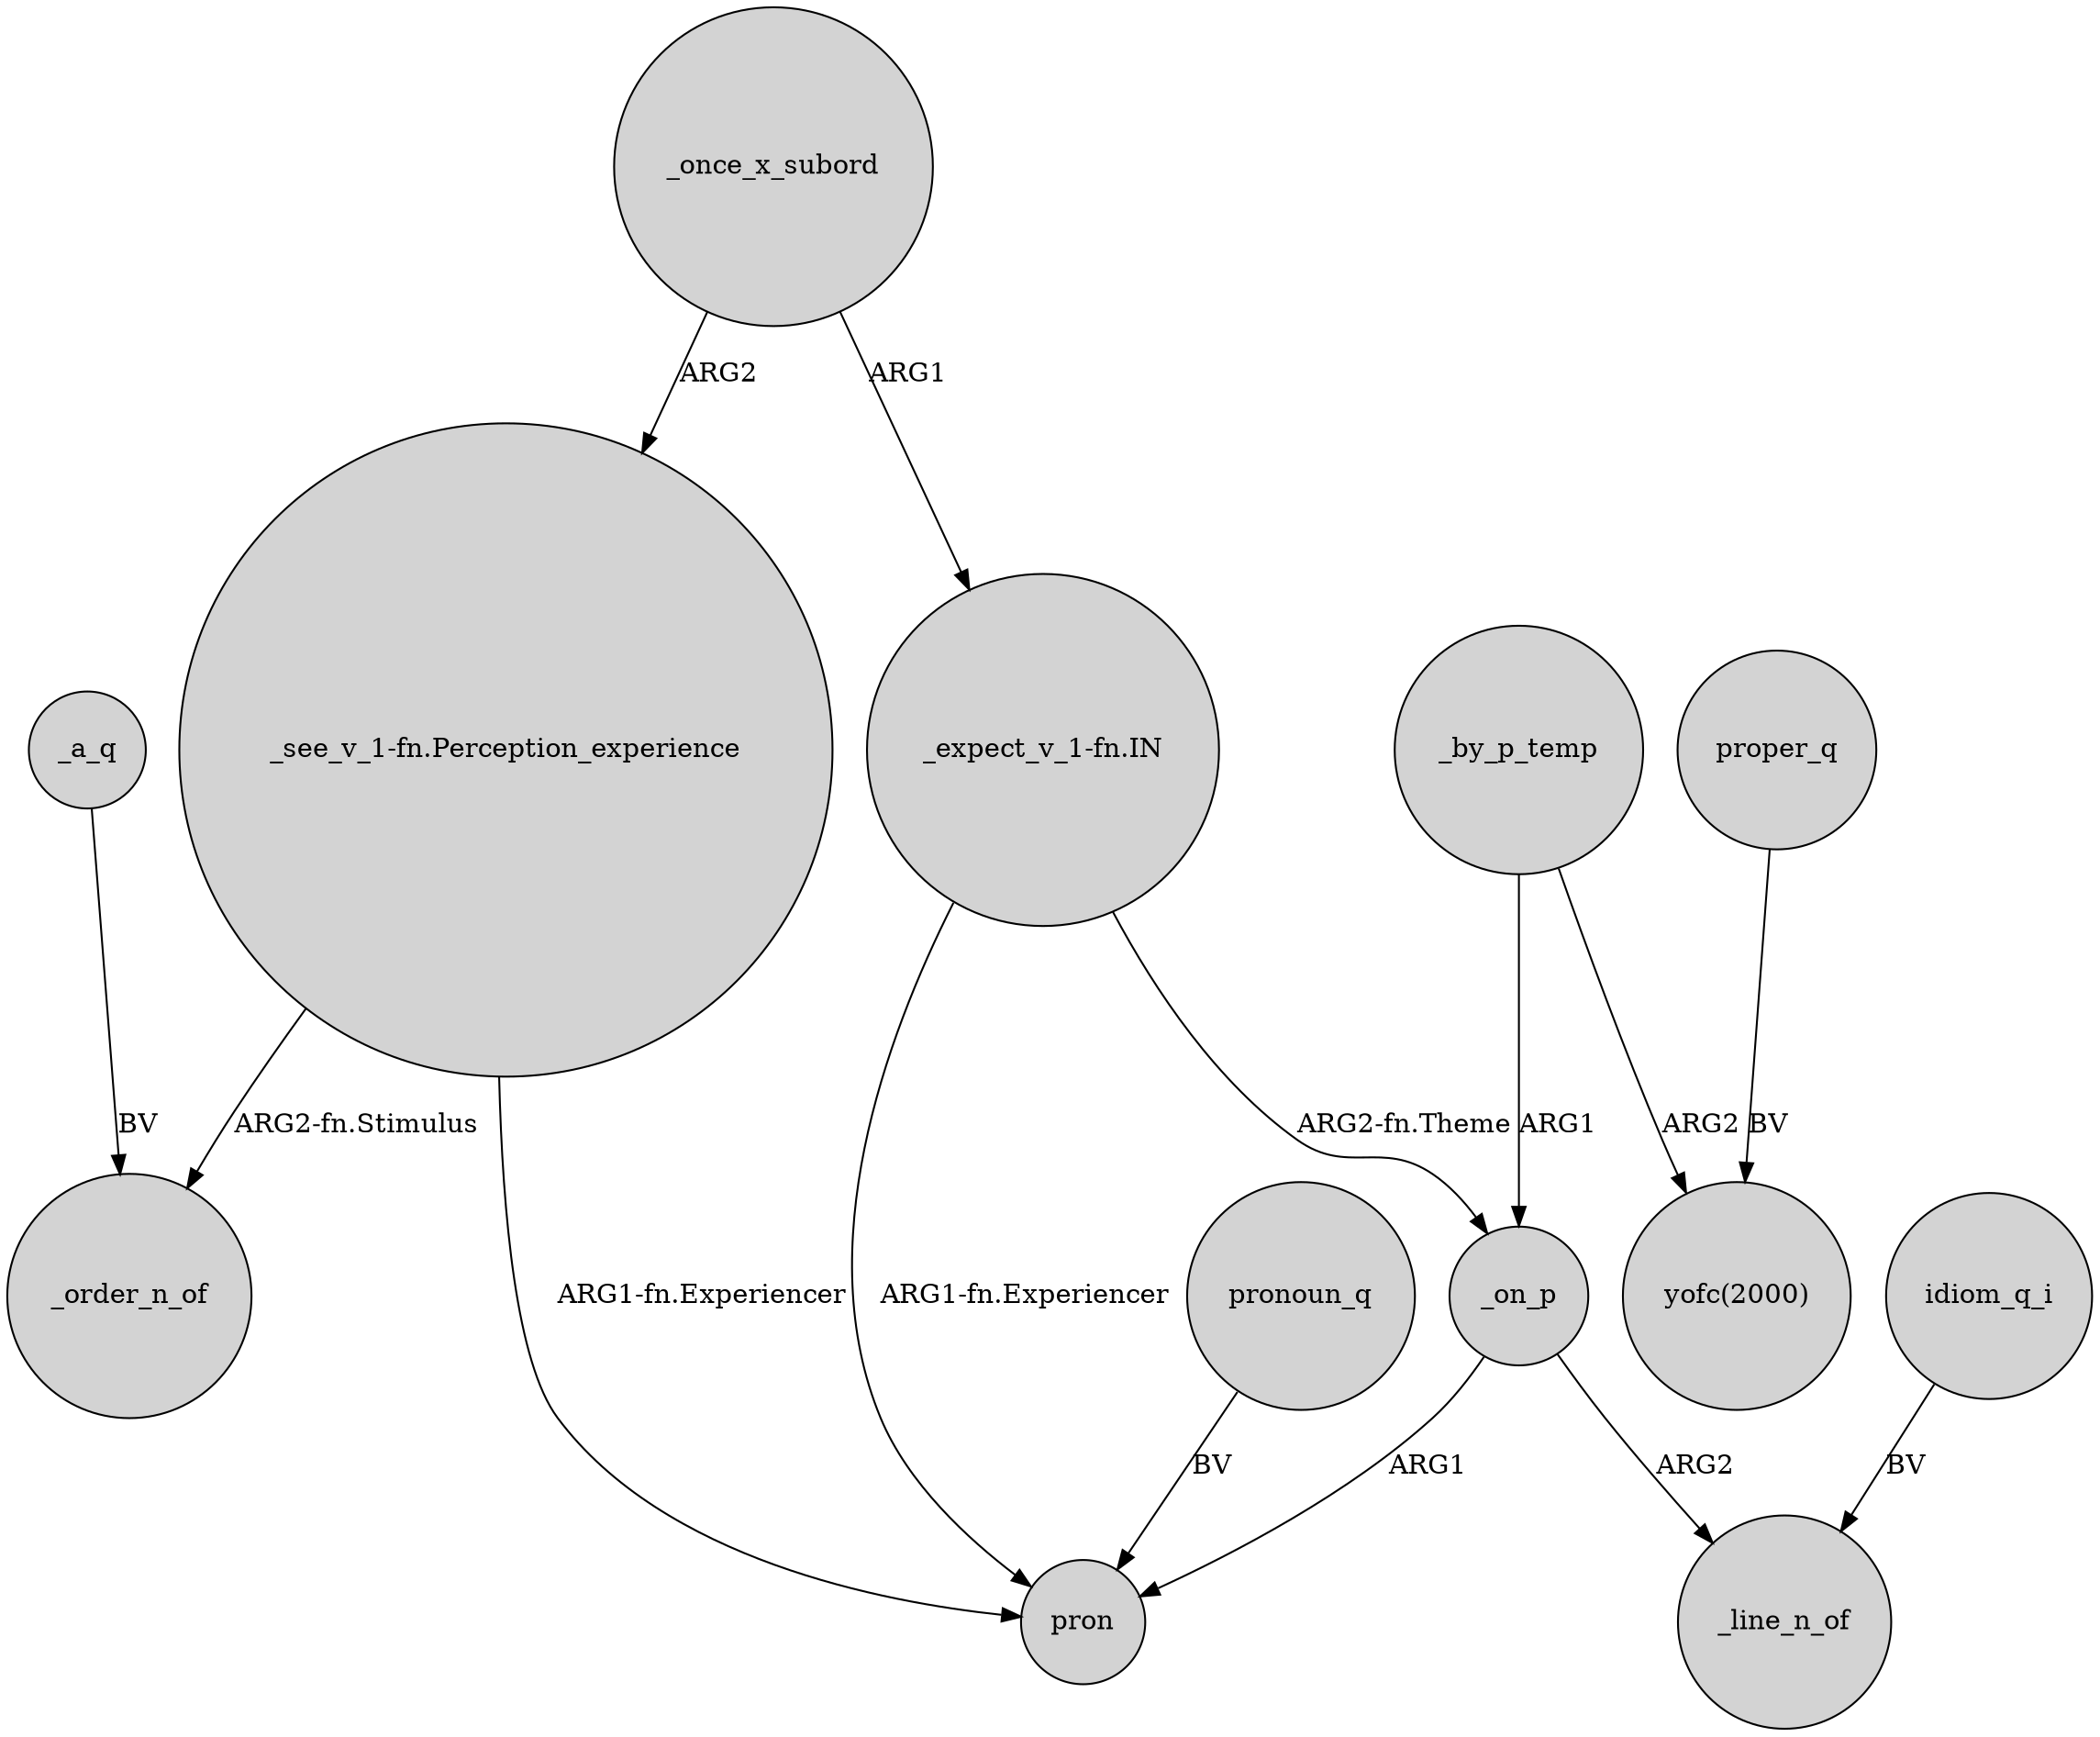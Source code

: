 digraph {
	node [shape=circle style=filled]
	"_expect_v_1-fn.IN" -> pron [label="ARG1-fn.Experiencer"]
	_a_q -> _order_n_of [label=BV]
	"_see_v_1-fn.Perception_experience" -> _order_n_of [label="ARG2-fn.Stimulus"]
	_once_x_subord -> "_expect_v_1-fn.IN" [label=ARG1]
	"_see_v_1-fn.Perception_experience" -> pron [label="ARG1-fn.Experiencer"]
	idiom_q_i -> _line_n_of [label=BV]
	_by_p_temp -> _on_p [label=ARG1]
	_once_x_subord -> "_see_v_1-fn.Perception_experience" [label=ARG2]
	_on_p -> pron [label=ARG1]
	proper_q -> "yofc(2000)" [label=BV]
	_by_p_temp -> "yofc(2000)" [label=ARG2]
	_on_p -> _line_n_of [label=ARG2]
	"_expect_v_1-fn.IN" -> _on_p [label="ARG2-fn.Theme"]
	pronoun_q -> pron [label=BV]
}
